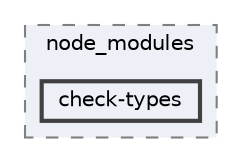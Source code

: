 digraph "pkiclassroomrescheduler/src/main/frontend/node_modules/check-types"
{
 // LATEX_PDF_SIZE
  bgcolor="transparent";
  edge [fontname=Helvetica,fontsize=10,labelfontname=Helvetica,labelfontsize=10];
  node [fontname=Helvetica,fontsize=10,shape=box,height=0.2,width=0.4];
  compound=true
  subgraph clusterdir_72953eda66ccb3a2722c28e1c3e6c23b {
    graph [ bgcolor="#edf0f7", pencolor="grey50", label="node_modules", fontname=Helvetica,fontsize=10 style="filled,dashed", URL="dir_72953eda66ccb3a2722c28e1c3e6c23b.html",tooltip=""]
  dir_6f12d60ede714ef5d7150f28fce995b7 [label="check-types", fillcolor="#edf0f7", color="grey25", style="filled,bold", URL="dir_6f12d60ede714ef5d7150f28fce995b7.html",tooltip=""];
  }
}
